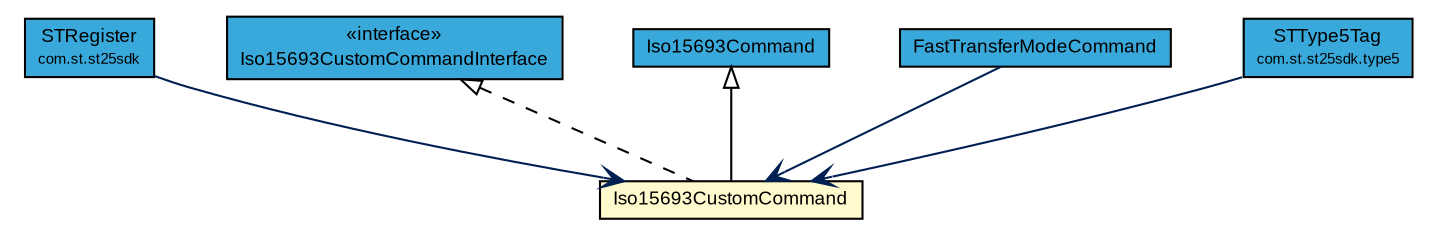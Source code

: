 #!/usr/local/bin/dot
#
# Class diagram 
# Generated by UMLGraph version R5_7_2-3-gee82a7 (http://www.umlgraph.org/)
#

digraph G {
	edge [fontname="arial",fontsize=10,labelfontname="arial",labelfontsize=10];
	node [fontname="arial",fontsize=10,shape=plaintext];
	nodesep=0.25;
	ranksep=0.5;
	// com.st.st25sdk.STRegister
	c8298 [label=<<table title="com.st.st25sdk.STRegister" border="0" cellborder="1" cellspacing="0" cellpadding="2" port="p" bgcolor="#39a9dc" href="../STRegister.html">
		<tr><td><table border="0" cellspacing="0" cellpadding="1">
<tr><td align="center" balign="center"> STRegister </td></tr>
<tr><td align="center" balign="center"><font point-size="7.0"> com.st.st25sdk </font></td></tr>
		</table></td></tr>
		</table>>, URL="../STRegister.html", fontname="arial", fontcolor="black", fontsize=9.0];
	// com.st.st25sdk.command.Iso15693CustomCommandInterface
	c8347 [label=<<table title="com.st.st25sdk.command.Iso15693CustomCommandInterface" border="0" cellborder="1" cellspacing="0" cellpadding="2" port="p" bgcolor="#39a9dc" href="./Iso15693CustomCommandInterface.html">
		<tr><td><table border="0" cellspacing="0" cellpadding="1">
<tr><td align="center" balign="center"> &#171;interface&#187; </td></tr>
<tr><td align="center" balign="center"> Iso15693CustomCommandInterface </td></tr>
		</table></td></tr>
		</table>>, URL="./Iso15693CustomCommandInterface.html", fontname="arial", fontcolor="black", fontsize=9.0];
	// com.st.st25sdk.command.Iso15693CustomCommand
	c8348 [label=<<table title="com.st.st25sdk.command.Iso15693CustomCommand" border="0" cellborder="1" cellspacing="0" cellpadding="2" port="p" bgcolor="lemonChiffon" href="./Iso15693CustomCommand.html">
		<tr><td><table border="0" cellspacing="0" cellpadding="1">
<tr><td align="center" balign="center"> Iso15693CustomCommand </td></tr>
		</table></td></tr>
		</table>>, URL="./Iso15693CustomCommand.html", fontname="arial", fontcolor="black", fontsize=9.0];
	// com.st.st25sdk.command.Iso15693Command
	c8350 [label=<<table title="com.st.st25sdk.command.Iso15693Command" border="0" cellborder="1" cellspacing="0" cellpadding="2" port="p" bgcolor="#39a9dc" href="./Iso15693Command.html">
		<tr><td><table border="0" cellspacing="0" cellpadding="1">
<tr><td align="center" balign="center"> Iso15693Command </td></tr>
		</table></td></tr>
		</table>>, URL="./Iso15693Command.html", fontname="arial", fontcolor="black", fontsize=9.0];
	// com.st.st25sdk.command.FastTransferModeCommand
	c8356 [label=<<table title="com.st.st25sdk.command.FastTransferModeCommand" border="0" cellborder="1" cellspacing="0" cellpadding="2" port="p" bgcolor="#39a9dc" href="./FastTransferModeCommand.html">
		<tr><td><table border="0" cellspacing="0" cellpadding="1">
<tr><td align="center" balign="center"> FastTransferModeCommand </td></tr>
		</table></td></tr>
		</table>>, URL="./FastTransferModeCommand.html", fontname="arial", fontcolor="black", fontsize=9.0];
	// com.st.st25sdk.type5.STType5Tag
	c8430 [label=<<table title="com.st.st25sdk.type5.STType5Tag" border="0" cellborder="1" cellspacing="0" cellpadding="2" port="p" bgcolor="#39a9dc" href="../type5/STType5Tag.html">
		<tr><td><table border="0" cellspacing="0" cellpadding="1">
<tr><td align="center" balign="center"> STType5Tag </td></tr>
<tr><td align="center" balign="center"><font point-size="7.0"> com.st.st25sdk.type5 </font></td></tr>
		</table></td></tr>
		</table>>, URL="../type5/STType5Tag.html", fontname="arial", fontcolor="black", fontsize=9.0];
	//com.st.st25sdk.command.Iso15693CustomCommand extends com.st.st25sdk.command.Iso15693Command
	c8350:p -> c8348:p [dir=back,arrowtail=empty];
	//com.st.st25sdk.command.Iso15693CustomCommand implements com.st.st25sdk.command.Iso15693CustomCommandInterface
	c8347:p -> c8348:p [dir=back,arrowtail=empty,style=dashed];
	// com.st.st25sdk.STRegister NAVASSOC com.st.st25sdk.command.Iso15693CustomCommand
	c8298:p -> c8348:p [taillabel="", label="", headlabel="", fontname="arial", fontcolor="#002052", fontsize=10.0, color="#002052", arrowhead=open];
	// com.st.st25sdk.command.FastTransferModeCommand NAVASSOC com.st.st25sdk.command.Iso15693CustomCommand
	c8356:p -> c8348:p [taillabel="", label="", headlabel="", fontname="arial", fontcolor="#002052", fontsize=10.0, color="#002052", arrowhead=open];
	// com.st.st25sdk.type5.STType5Tag NAVASSOC com.st.st25sdk.command.Iso15693CustomCommand
	c8430:p -> c8348:p [taillabel="", label="", headlabel="", fontname="arial", fontcolor="#002052", fontsize=10.0, color="#002052", arrowhead=open];
}

